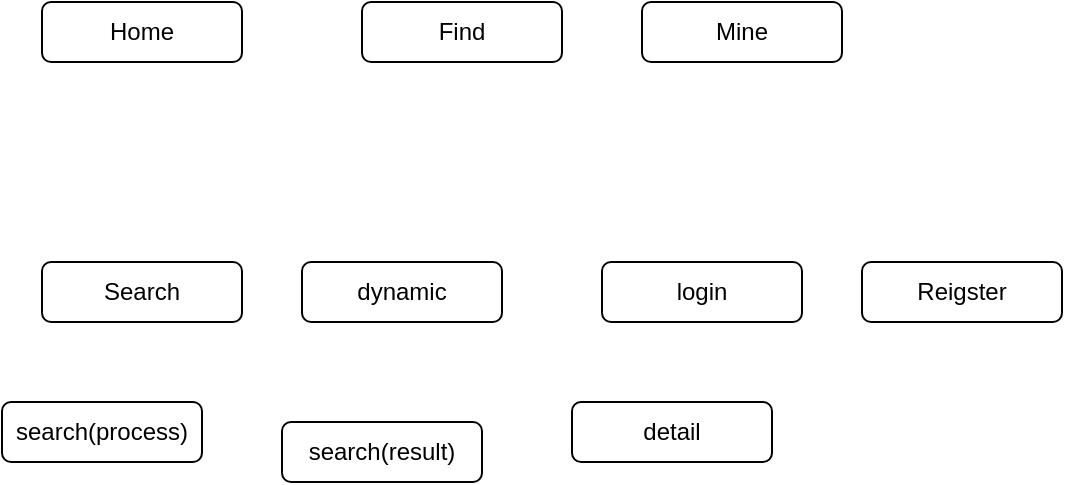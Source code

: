<mxfile version="12.7.4" type="github">
  <diagram id="gytbM96AZH0K-lnOP9VI" name="Page-1">
    <mxGraphModel dx="1327" dy="826" grid="1" gridSize="10" guides="1" tooltips="1" connect="1" arrows="1" fold="1" page="1" pageScale="1" pageWidth="850" pageHeight="1100" math="0" shadow="0">
      <root>
        <mxCell id="0" />
        <mxCell id="1" parent="0" />
        <mxCell id="Nh4lbGQhCfYz_NIR6H5f-2" value="Home" style="rounded=1;whiteSpace=wrap;html=1;" vertex="1" parent="1">
          <mxGeometry x="60" y="50" width="100" height="30" as="geometry" />
        </mxCell>
        <mxCell id="Nh4lbGQhCfYz_NIR6H5f-3" value="Find" style="rounded=1;whiteSpace=wrap;html=1;" vertex="1" parent="1">
          <mxGeometry x="220" y="50" width="100" height="30" as="geometry" />
        </mxCell>
        <mxCell id="Nh4lbGQhCfYz_NIR6H5f-4" value="Mine" style="rounded=1;whiteSpace=wrap;html=1;" vertex="1" parent="1">
          <mxGeometry x="360" y="50" width="100" height="30" as="geometry" />
        </mxCell>
        <mxCell id="Nh4lbGQhCfYz_NIR6H5f-7" value="Search" style="rounded=1;whiteSpace=wrap;html=1;" vertex="1" parent="1">
          <mxGeometry x="60" y="180" width="100" height="30" as="geometry" />
        </mxCell>
        <mxCell id="Nh4lbGQhCfYz_NIR6H5f-9" value="dynamic" style="rounded=1;whiteSpace=wrap;html=1;" vertex="1" parent="1">
          <mxGeometry x="190" y="180" width="100" height="30" as="geometry" />
        </mxCell>
        <mxCell id="Nh4lbGQhCfYz_NIR6H5f-10" value="login" style="rounded=1;whiteSpace=wrap;html=1;" vertex="1" parent="1">
          <mxGeometry x="340" y="180" width="100" height="30" as="geometry" />
        </mxCell>
        <mxCell id="Nh4lbGQhCfYz_NIR6H5f-11" value="Reigster" style="rounded=1;whiteSpace=wrap;html=1;" vertex="1" parent="1">
          <mxGeometry x="470" y="180" width="100" height="30" as="geometry" />
        </mxCell>
        <mxCell id="Nh4lbGQhCfYz_NIR6H5f-12" value="search(process)" style="rounded=1;whiteSpace=wrap;html=1;" vertex="1" parent="1">
          <mxGeometry x="40" y="250" width="100" height="30" as="geometry" />
        </mxCell>
        <mxCell id="Nh4lbGQhCfYz_NIR6H5f-13" value="search(result)" style="rounded=1;whiteSpace=wrap;html=1;" vertex="1" parent="1">
          <mxGeometry x="180" y="260" width="100" height="30" as="geometry" />
        </mxCell>
        <mxCell id="Nh4lbGQhCfYz_NIR6H5f-14" value="detail" style="rounded=1;whiteSpace=wrap;html=1;" vertex="1" parent="1">
          <mxGeometry x="325" y="250" width="100" height="30" as="geometry" />
        </mxCell>
      </root>
    </mxGraphModel>
  </diagram>
</mxfile>

